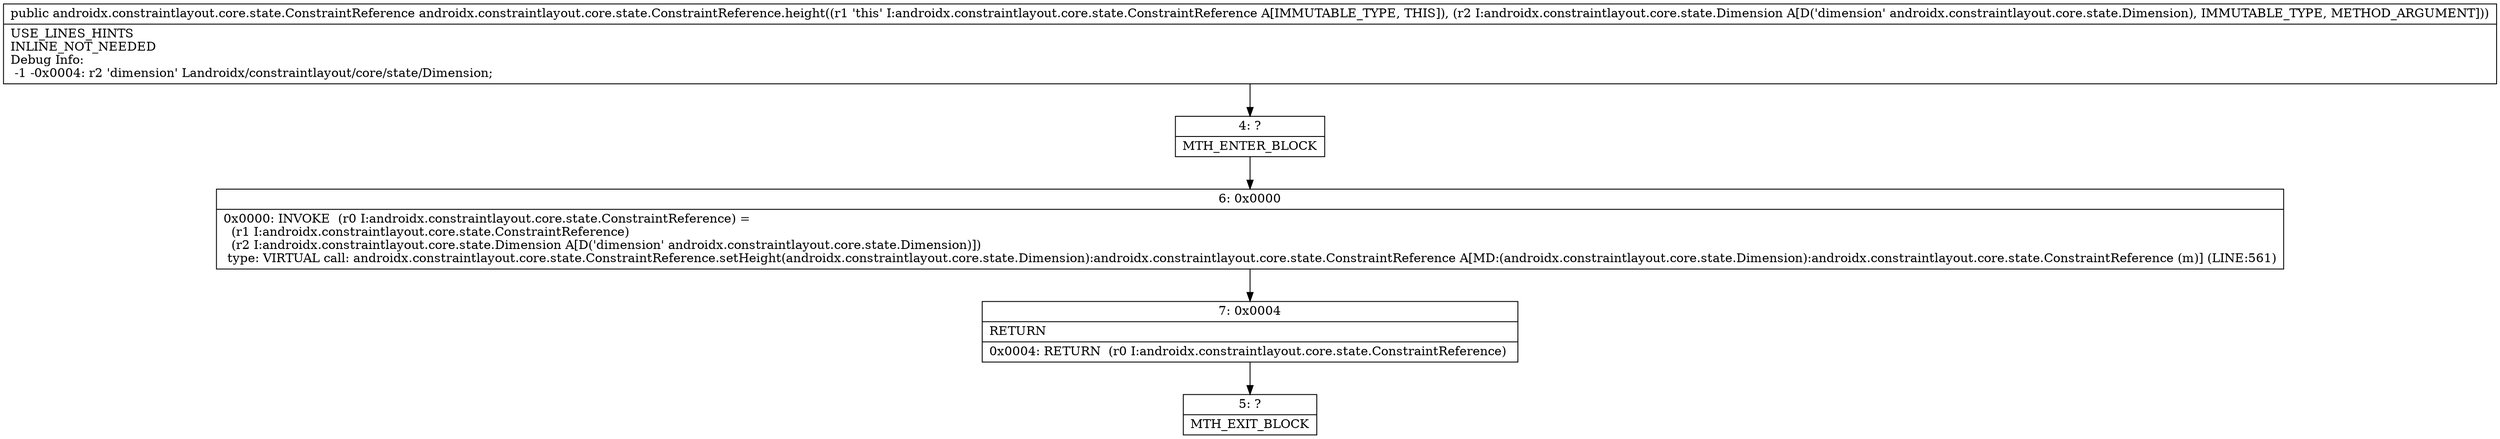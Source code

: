 digraph "CFG forandroidx.constraintlayout.core.state.ConstraintReference.height(Landroidx\/constraintlayout\/core\/state\/Dimension;)Landroidx\/constraintlayout\/core\/state\/ConstraintReference;" {
Node_4 [shape=record,label="{4\:\ ?|MTH_ENTER_BLOCK\l}"];
Node_6 [shape=record,label="{6\:\ 0x0000|0x0000: INVOKE  (r0 I:androidx.constraintlayout.core.state.ConstraintReference) = \l  (r1 I:androidx.constraintlayout.core.state.ConstraintReference)\l  (r2 I:androidx.constraintlayout.core.state.Dimension A[D('dimension' androidx.constraintlayout.core.state.Dimension)])\l type: VIRTUAL call: androidx.constraintlayout.core.state.ConstraintReference.setHeight(androidx.constraintlayout.core.state.Dimension):androidx.constraintlayout.core.state.ConstraintReference A[MD:(androidx.constraintlayout.core.state.Dimension):androidx.constraintlayout.core.state.ConstraintReference (m)] (LINE:561)\l}"];
Node_7 [shape=record,label="{7\:\ 0x0004|RETURN\l|0x0004: RETURN  (r0 I:androidx.constraintlayout.core.state.ConstraintReference) \l}"];
Node_5 [shape=record,label="{5\:\ ?|MTH_EXIT_BLOCK\l}"];
MethodNode[shape=record,label="{public androidx.constraintlayout.core.state.ConstraintReference androidx.constraintlayout.core.state.ConstraintReference.height((r1 'this' I:androidx.constraintlayout.core.state.ConstraintReference A[IMMUTABLE_TYPE, THIS]), (r2 I:androidx.constraintlayout.core.state.Dimension A[D('dimension' androidx.constraintlayout.core.state.Dimension), IMMUTABLE_TYPE, METHOD_ARGUMENT]))  | USE_LINES_HINTS\lINLINE_NOT_NEEDED\lDebug Info:\l  \-1 \-0x0004: r2 'dimension' Landroidx\/constraintlayout\/core\/state\/Dimension;\l}"];
MethodNode -> Node_4;Node_4 -> Node_6;
Node_6 -> Node_7;
Node_7 -> Node_5;
}

